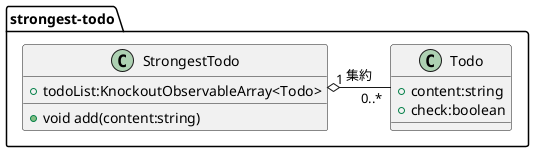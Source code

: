 @startuml

package "strongest-todo" {

  class StrongestTodo {
      + todoList:KnockoutObservableArray<Todo>
      + void add(content:string)
  }

  class Todo {
    + content:string
    + check:boolean
  }

  StrongestTodo "1" o- "0..*" Todo : "集約"

}

@enduml
